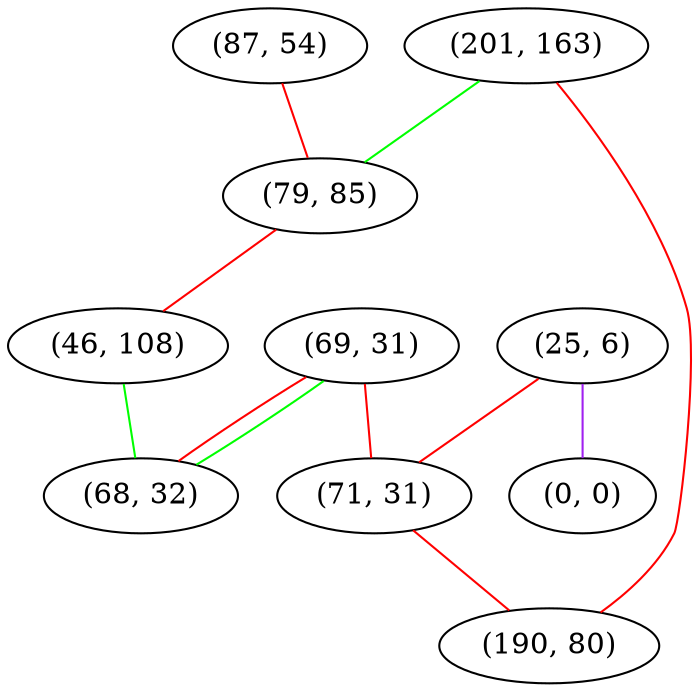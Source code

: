 graph "" {
"(201, 163)";
"(87, 54)";
"(79, 85)";
"(25, 6)";
"(0, 0)";
"(46, 108)";
"(69, 31)";
"(71, 31)";
"(68, 32)";
"(190, 80)";
"(201, 163)" -- "(79, 85)"  [color=green, key=0, weight=2];
"(201, 163)" -- "(190, 80)"  [color=red, key=0, weight=1];
"(87, 54)" -- "(79, 85)"  [color=red, key=0, weight=1];
"(79, 85)" -- "(46, 108)"  [color=red, key=0, weight=1];
"(25, 6)" -- "(0, 0)"  [color=purple, key=0, weight=4];
"(25, 6)" -- "(71, 31)"  [color=red, key=0, weight=1];
"(46, 108)" -- "(68, 32)"  [color=green, key=0, weight=2];
"(69, 31)" -- "(71, 31)"  [color=red, key=0, weight=1];
"(69, 31)" -- "(68, 32)"  [color=red, key=0, weight=1];
"(69, 31)" -- "(68, 32)"  [color=green, key=1, weight=2];
"(71, 31)" -- "(190, 80)"  [color=red, key=0, weight=1];
}

